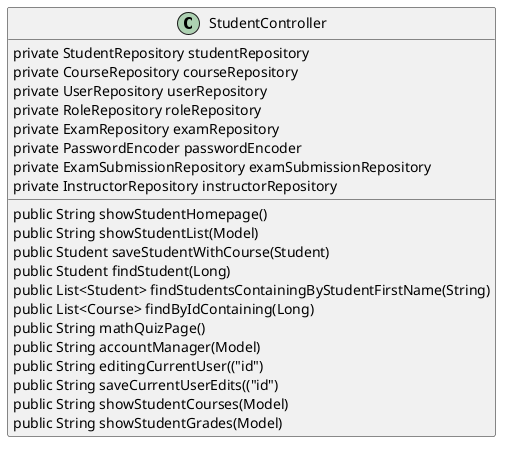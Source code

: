 @startuml
skinparam classAttributeIconSize 0
class StudentController {
    private StudentRepository studentRepository
    private CourseRepository courseRepository
    private UserRepository userRepository
    private RoleRepository roleRepository
    private ExamRepository examRepository
    private PasswordEncoder passwordEncoder
    private ExamSubmissionRepository examSubmissionRepository
    private InstructorRepository instructorRepository
    public String showStudentHomepage()
    public String showStudentList(Model)
    public Student saveStudentWithCourse(Student)
    public Student findStudent(Long)
    public List<Student> findStudentsContainingByStudentFirstName(String)
    public List<Course> findByIdContaining(Long)
    public String mathQuizPage()
    public String accountManager(Model)
    public String editingCurrentUser(("id")
    public String saveCurrentUserEdits(("id")
    public String showStudentCourses(Model)
    public String showStudentGrades(Model)
}
@enduml
